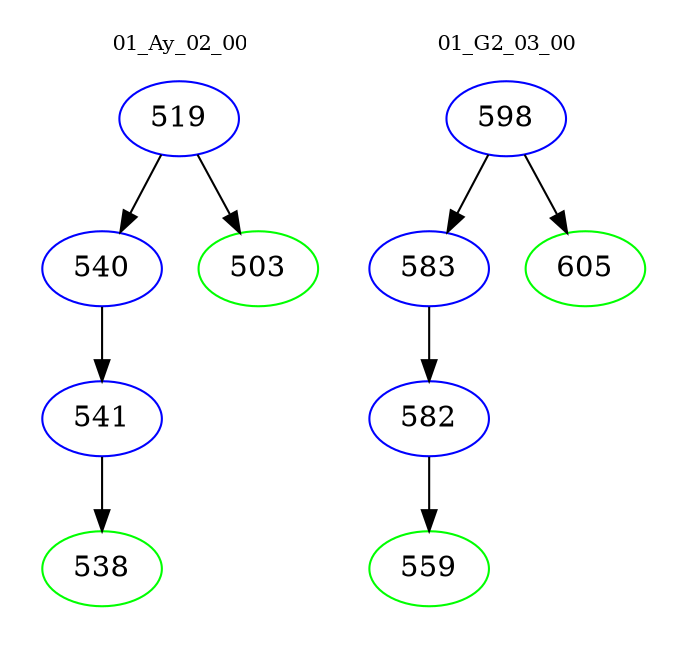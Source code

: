 digraph{
subgraph cluster_0 {
color = white
label = "01_Ay_02_00";
fontsize=10;
T0_519 [label="519", color="blue"]
T0_519 -> T0_540 [color="black"]
T0_540 [label="540", color="blue"]
T0_540 -> T0_541 [color="black"]
T0_541 [label="541", color="blue"]
T0_541 -> T0_538 [color="black"]
T0_538 [label="538", color="green"]
T0_519 -> T0_503 [color="black"]
T0_503 [label="503", color="green"]
}
subgraph cluster_1 {
color = white
label = "01_G2_03_00";
fontsize=10;
T1_598 [label="598", color="blue"]
T1_598 -> T1_583 [color="black"]
T1_583 [label="583", color="blue"]
T1_583 -> T1_582 [color="black"]
T1_582 [label="582", color="blue"]
T1_582 -> T1_559 [color="black"]
T1_559 [label="559", color="green"]
T1_598 -> T1_605 [color="black"]
T1_605 [label="605", color="green"]
}
}
